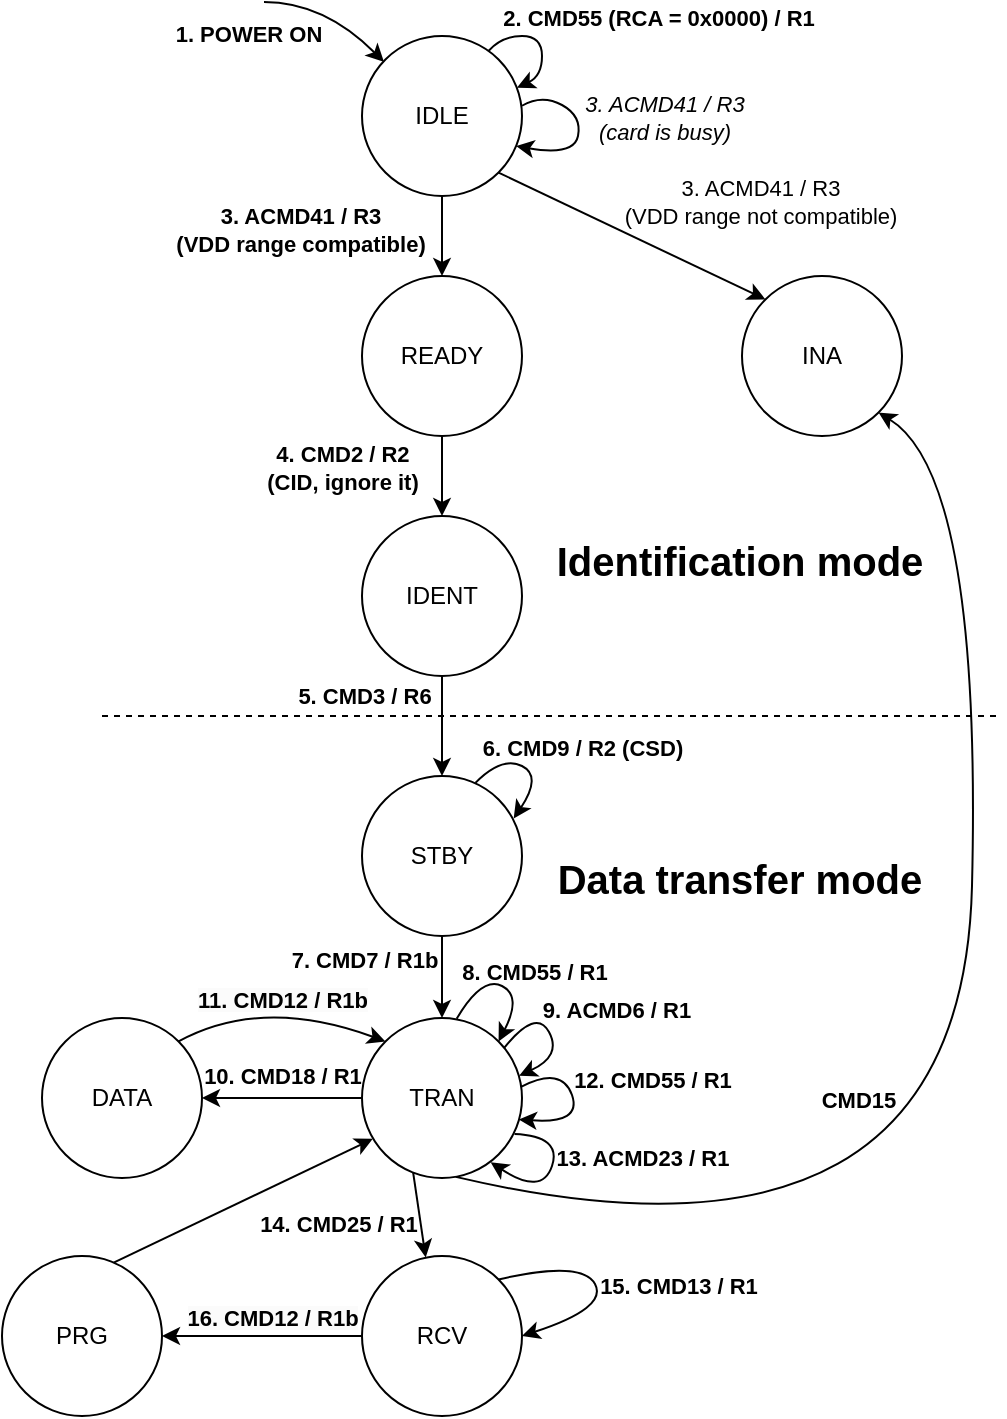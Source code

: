 <mxfile version="21.1.2" type="device">
  <diagram id="7k8M25I1EJLbfj225uPY" name="Страница 1">
    <mxGraphModel dx="446" dy="288" grid="1" gridSize="10" guides="1" tooltips="1" connect="1" arrows="1" fold="1" page="1" pageScale="1" pageWidth="827" pageHeight="1169" math="0" shadow="0">
      <root>
        <mxCell id="0" />
        <mxCell id="1" parent="0" />
        <mxCell id="ZjYZ1jOLjF3a_fjfkov7-1" value="IDLE" style="ellipse;whiteSpace=wrap;html=1;aspect=fixed;" parent="1" vertex="1">
          <mxGeometry x="360" y="80" width="80" height="80" as="geometry" />
        </mxCell>
        <mxCell id="ZjYZ1jOLjF3a_fjfkov7-2" value="" style="curved=1;endArrow=classic;html=1;rounded=0;" parent="1" edge="1">
          <mxGeometry width="50" height="50" relative="1" as="geometry">
            <mxPoint x="311" y="63" as="sourcePoint" />
            <mxPoint x="371" y="93" as="targetPoint" />
            <Array as="points">
              <mxPoint x="341" y="63" />
            </Array>
          </mxGeometry>
        </mxCell>
        <mxCell id="ZjYZ1jOLjF3a_fjfkov7-3" value="&lt;b&gt;1. POWER ON&lt;/b&gt;" style="edgeLabel;html=1;align=center;verticalAlign=middle;resizable=0;points=[];labelBackgroundColor=none;" parent="ZjYZ1jOLjF3a_fjfkov7-2" vertex="1" connectable="0">
          <mxGeometry x="0.084" y="-4" relative="1" as="geometry">
            <mxPoint x="-42" y="6" as="offset" />
          </mxGeometry>
        </mxCell>
        <mxCell id="ZjYZ1jOLjF3a_fjfkov7-10" value="INA" style="ellipse;whiteSpace=wrap;html=1;aspect=fixed;" parent="1" vertex="1">
          <mxGeometry x="550" y="200" width="80" height="80" as="geometry" />
        </mxCell>
        <mxCell id="ZjYZ1jOLjF3a_fjfkov7-11" value="" style="curved=1;endArrow=classic;html=1;rounded=0;entryX=0;entryY=0;entryDx=0;entryDy=0;exitX=1;exitY=1;exitDx=0;exitDy=0;" parent="1" source="ZjYZ1jOLjF3a_fjfkov7-1" target="ZjYZ1jOLjF3a_fjfkov7-10" edge="1">
          <mxGeometry width="50" height="50" relative="1" as="geometry">
            <mxPoint x="396.88" y="183.76" as="sourcePoint" />
            <mxPoint x="292.0" y="240" as="targetPoint" />
            <Array as="points" />
          </mxGeometry>
        </mxCell>
        <mxCell id="ZjYZ1jOLjF3a_fjfkov7-12" value="3. ACMD41 / R3&lt;br&gt;(VDD range not compatible)" style="edgeLabel;html=1;align=center;verticalAlign=middle;resizable=0;points=[];labelBackgroundColor=none;" parent="ZjYZ1jOLjF3a_fjfkov7-11" vertex="1" connectable="0">
          <mxGeometry x="0.664" relative="1" as="geometry">
            <mxPoint x="19" y="-38" as="offset" />
          </mxGeometry>
        </mxCell>
        <mxCell id="ZjYZ1jOLjF3a_fjfkov7-14" value="" style="curved=1;endArrow=classic;html=1;rounded=0;exitX=0.792;exitY=0.092;exitDx=0;exitDy=0;exitPerimeter=0;entryX=0.969;entryY=0.323;entryDx=0;entryDy=0;entryPerimeter=0;" parent="1" source="ZjYZ1jOLjF3a_fjfkov7-1" target="ZjYZ1jOLjF3a_fjfkov7-1" edge="1">
          <mxGeometry width="50" height="50" relative="1" as="geometry">
            <mxPoint x="423.48" y="86.16" as="sourcePoint" />
            <mxPoint x="439" y="110" as="targetPoint" />
            <Array as="points">
              <mxPoint x="430" y="80" />
              <mxPoint x="450" y="80" />
              <mxPoint x="450" y="100" />
            </Array>
          </mxGeometry>
        </mxCell>
        <mxCell id="ZjYZ1jOLjF3a_fjfkov7-16" value="&lt;b style=&quot;&quot;&gt;2. CMD55 (RCA = 0x0000) / R1&lt;/b&gt;" style="edgeLabel;html=1;align=center;verticalAlign=middle;resizable=0;points=[];labelBackgroundColor=none;" parent="ZjYZ1jOLjF3a_fjfkov7-14" vertex="1" connectable="0">
          <mxGeometry x="-0.1" y="-1" relative="1" as="geometry">
            <mxPoint x="59" y="-10" as="offset" />
          </mxGeometry>
        </mxCell>
        <mxCell id="ZjYZ1jOLjF3a_fjfkov7-17" value="" style="curved=1;endArrow=classic;html=1;rounded=0;exitX=1;exitY=0.436;exitDx=0;exitDy=0;exitPerimeter=0;entryX=0.963;entryY=0.688;entryDx=0;entryDy=0;entryPerimeter=0;" parent="1" source="ZjYZ1jOLjF3a_fjfkov7-1" target="ZjYZ1jOLjF3a_fjfkov7-1" edge="1">
          <mxGeometry width="50" height="50" relative="1" as="geometry">
            <mxPoint x="439.36" y="116.36" as="sourcePoint" />
            <mxPoint x="440" y="136" as="targetPoint" />
            <Array as="points">
              <mxPoint x="450" y="109" />
              <mxPoint x="470" y="120" />
              <mxPoint x="466" y="140" />
            </Array>
          </mxGeometry>
        </mxCell>
        <mxCell id="ZjYZ1jOLjF3a_fjfkov7-18" value="&lt;i style=&quot;&quot;&gt;3. ACMD41 / R3&lt;br&gt;(card is busy)&lt;/i&gt;" style="edgeLabel;html=1;align=center;verticalAlign=middle;resizable=0;points=[];labelBackgroundColor=none;" parent="ZjYZ1jOLjF3a_fjfkov7-17" vertex="1" connectable="0">
          <mxGeometry x="-0.1" y="-1" relative="1" as="geometry">
            <mxPoint x="42" y="-3" as="offset" />
          </mxGeometry>
        </mxCell>
        <mxCell id="ZjYZ1jOLjF3a_fjfkov7-19" value="READY" style="ellipse;whiteSpace=wrap;html=1;aspect=fixed;" parent="1" vertex="1">
          <mxGeometry x="360" y="200" width="80" height="80" as="geometry" />
        </mxCell>
        <mxCell id="ZjYZ1jOLjF3a_fjfkov7-20" value="" style="curved=1;endArrow=classic;html=1;rounded=0;exitX=0.5;exitY=1;exitDx=0;exitDy=0;entryX=0.5;entryY=0;entryDx=0;entryDy=0;" parent="1" source="ZjYZ1jOLjF3a_fjfkov7-1" target="ZjYZ1jOLjF3a_fjfkov7-19" edge="1">
          <mxGeometry width="50" height="50" relative="1" as="geometry">
            <mxPoint x="398.96" y="159.64" as="sourcePoint" />
            <mxPoint x="400" y="190" as="targetPoint" />
            <Array as="points" />
          </mxGeometry>
        </mxCell>
        <mxCell id="ZjYZ1jOLjF3a_fjfkov7-21" value="&lt;b style=&quot;&quot;&gt;3. ACMD41 / R3&lt;br&gt;(&lt;/b&gt;&lt;b&gt;VDD range compatible&lt;/b&gt;&lt;b style=&quot;&quot;&gt;)&lt;/b&gt;" style="edgeLabel;html=1;align=center;verticalAlign=middle;resizable=0;points=[];labelBackgroundColor=none;" parent="ZjYZ1jOLjF3a_fjfkov7-20" vertex="1" connectable="0">
          <mxGeometry x="-0.1" y="-1" relative="1" as="geometry">
            <mxPoint x="-70" y="-1" as="offset" />
          </mxGeometry>
        </mxCell>
        <mxCell id="ZjYZ1jOLjF3a_fjfkov7-22" value="IDENT" style="ellipse;whiteSpace=wrap;html=1;aspect=fixed;" parent="1" vertex="1">
          <mxGeometry x="360" y="320" width="80" height="80" as="geometry" />
        </mxCell>
        <mxCell id="ZjYZ1jOLjF3a_fjfkov7-23" value="" style="curved=1;endArrow=classic;html=1;rounded=0;exitX=0.5;exitY=1;exitDx=0;exitDy=0;entryX=0.5;entryY=0;entryDx=0;entryDy=0;" parent="1" edge="1">
          <mxGeometry width="50" height="50" relative="1" as="geometry">
            <mxPoint x="400.0" y="280" as="sourcePoint" />
            <mxPoint x="400.0" y="320" as="targetPoint" />
            <Array as="points" />
          </mxGeometry>
        </mxCell>
        <mxCell id="ZjYZ1jOLjF3a_fjfkov7-24" value="&lt;b style=&quot;&quot;&gt;4. CMD2 / R2&lt;br&gt;(CID, ignore it)&lt;br&gt;&lt;/b&gt;" style="edgeLabel;html=1;align=center;verticalAlign=middle;resizable=0;points=[];labelBackgroundColor=none;" parent="ZjYZ1jOLjF3a_fjfkov7-23" vertex="1" connectable="0">
          <mxGeometry x="-0.1" y="-1" relative="1" as="geometry">
            <mxPoint x="-49" y="-2" as="offset" />
          </mxGeometry>
        </mxCell>
        <mxCell id="ZjYZ1jOLjF3a_fjfkov7-25" value="STBY" style="ellipse;whiteSpace=wrap;html=1;aspect=fixed;" parent="1" vertex="1">
          <mxGeometry x="360" y="450" width="80" height="80" as="geometry" />
        </mxCell>
        <mxCell id="ZjYZ1jOLjF3a_fjfkov7-28" value="" style="endArrow=none;dashed=1;html=1;rounded=0;" parent="1" edge="1">
          <mxGeometry width="50" height="50" relative="1" as="geometry">
            <mxPoint x="230" y="420" as="sourcePoint" />
            <mxPoint x="680" y="420" as="targetPoint" />
          </mxGeometry>
        </mxCell>
        <mxCell id="ZjYZ1jOLjF3a_fjfkov7-29" value="&lt;font style=&quot;font-size: 20px;&quot;&gt;&lt;b&gt;Identification mode&lt;/b&gt;&lt;/font&gt;" style="text;html=1;strokeColor=none;fillColor=none;align=center;verticalAlign=middle;whiteSpace=wrap;rounded=0;labelBackgroundColor=none;" parent="1" vertex="1">
          <mxGeometry x="454" y="327" width="190" height="30" as="geometry" />
        </mxCell>
        <mxCell id="ZjYZ1jOLjF3a_fjfkov7-31" value="&lt;font style=&quot;font-size: 20px;&quot;&gt;&lt;b&gt;Data transfer mode&lt;/b&gt;&lt;/font&gt;" style="text;html=1;strokeColor=none;fillColor=none;align=center;verticalAlign=middle;whiteSpace=wrap;rounded=0;labelBackgroundColor=none;" parent="1" vertex="1">
          <mxGeometry x="454" y="486" width="190" height="30" as="geometry" />
        </mxCell>
        <mxCell id="ZjYZ1jOLjF3a_fjfkov7-32" value="" style="curved=1;endArrow=classic;html=1;rounded=0;exitX=0.5;exitY=1;exitDx=0;exitDy=0;entryX=0.5;entryY=0;entryDx=0;entryDy=0;" parent="1" target="ZjYZ1jOLjF3a_fjfkov7-25" edge="1">
          <mxGeometry width="50" height="50" relative="1" as="geometry">
            <mxPoint x="400.0" y="400" as="sourcePoint" />
            <mxPoint x="400.0" y="440" as="targetPoint" />
            <Array as="points" />
          </mxGeometry>
        </mxCell>
        <mxCell id="ZjYZ1jOLjF3a_fjfkov7-33" value="&lt;b style=&quot;&quot;&gt;5. CMD3 / R6&lt;br&gt;&lt;/b&gt;" style="edgeLabel;html=1;align=center;verticalAlign=middle;resizable=0;points=[];labelBackgroundColor=none;" parent="ZjYZ1jOLjF3a_fjfkov7-32" vertex="1" connectable="0">
          <mxGeometry x="-0.1" y="-1" relative="1" as="geometry">
            <mxPoint x="-38" y="-13" as="offset" />
          </mxGeometry>
        </mxCell>
        <mxCell id="ZjYZ1jOLjF3a_fjfkov7-38" value="TRAN" style="ellipse;whiteSpace=wrap;html=1;aspect=fixed;" parent="1" vertex="1">
          <mxGeometry x="360" y="571" width="80" height="80" as="geometry" />
        </mxCell>
        <mxCell id="ZjYZ1jOLjF3a_fjfkov7-39" value="" style="endArrow=classic;html=1;rounded=0;fontSize=20;entryX=0.5;entryY=0;entryDx=0;entryDy=0;exitX=0.5;exitY=1;exitDx=0;exitDy=0;" parent="1" source="ZjYZ1jOLjF3a_fjfkov7-25" target="ZjYZ1jOLjF3a_fjfkov7-38" edge="1">
          <mxGeometry width="50" height="50" relative="1" as="geometry">
            <mxPoint x="360" y="480" as="sourcePoint" />
            <mxPoint x="410" y="430" as="targetPoint" />
          </mxGeometry>
        </mxCell>
        <mxCell id="ZjYZ1jOLjF3a_fjfkov7-41" value="&lt;span style=&quot;font-size: 11px;&quot;&gt;&lt;b&gt;7. CMD7 / R1b&lt;/b&gt;&lt;/span&gt;" style="edgeLabel;html=1;align=center;verticalAlign=middle;resizable=0;points=[];fontSize=20;labelBackgroundColor=none;" parent="ZjYZ1jOLjF3a_fjfkov7-39" vertex="1" connectable="0">
          <mxGeometry x="0.562" y="1" relative="1" as="geometry">
            <mxPoint x="-40" y="-24" as="offset" />
          </mxGeometry>
        </mxCell>
        <mxCell id="ZjYZ1jOLjF3a_fjfkov7-42" value="" style="curved=1;endArrow=classic;html=1;rounded=0;exitX=0.792;exitY=0.092;exitDx=0;exitDy=0;exitPerimeter=0;entryX=1;entryY=0;entryDx=0;entryDy=0;" parent="1" target="ZjYZ1jOLjF3a_fjfkov7-38" edge="1">
          <mxGeometry width="50" height="50" relative="1" as="geometry">
            <mxPoint x="407.36" y="571.36" as="sourcePoint" />
            <mxPoint x="426.68" y="588.12" as="targetPoint" />
            <Array as="points">
              <mxPoint x="420" y="550" />
              <mxPoint x="440" y="560" />
            </Array>
          </mxGeometry>
        </mxCell>
        <mxCell id="ZjYZ1jOLjF3a_fjfkov7-43" value="&lt;b style=&quot;&quot;&gt;8. CMD55 / R1&lt;/b&gt;" style="edgeLabel;html=1;align=center;verticalAlign=middle;resizable=0;points=[];labelBackgroundColor=none;" parent="ZjYZ1jOLjF3a_fjfkov7-42" vertex="1" connectable="0">
          <mxGeometry x="-0.1" y="-1" relative="1" as="geometry">
            <mxPoint x="19" y="-7" as="offset" />
          </mxGeometry>
        </mxCell>
        <mxCell id="ZjYZ1jOLjF3a_fjfkov7-44" value="" style="curved=1;endArrow=classic;html=1;rounded=0;exitX=0;exitY=0.5;exitDx=0;exitDy=0;entryX=1;entryY=0.5;entryDx=0;entryDy=0;" parent="1" source="ZjYZ1jOLjF3a_fjfkov7-38" target="ZjYZ1jOLjF3a_fjfkov7-50" edge="1">
          <mxGeometry width="50" height="50" relative="1" as="geometry">
            <mxPoint x="403.36" y="668.36" as="sourcePoint" />
            <mxPoint x="417.52" y="686.84" as="targetPoint" />
          </mxGeometry>
        </mxCell>
        <mxCell id="ZjYZ1jOLjF3a_fjfkov7-53" value="&lt;b&gt;10. CMD18 / R1&lt;/b&gt;" style="edgeLabel;html=1;align=center;verticalAlign=middle;resizable=0;points=[];fontSize=11;labelBackgroundColor=none;" parent="ZjYZ1jOLjF3a_fjfkov7-44" vertex="1" connectable="0">
          <mxGeometry x="-0.376" relative="1" as="geometry">
            <mxPoint x="-15" y="-11" as="offset" />
          </mxGeometry>
        </mxCell>
        <mxCell id="ZjYZ1jOLjF3a_fjfkov7-46" value="" style="curved=1;endArrow=classic;html=1;rounded=0;exitX=0.926;exitY=0.237;exitDx=0;exitDy=0;exitPerimeter=0;entryX=0.982;entryY=0.361;entryDx=0;entryDy=0;entryPerimeter=0;" parent="1" target="ZjYZ1jOLjF3a_fjfkov7-38" edge="1">
          <mxGeometry width="50" height="50" relative="1" as="geometry">
            <mxPoint x="431.08" y="585.96" as="sourcePoint" />
            <mxPoint x="440" y="600" as="targetPoint" />
            <Array as="points">
              <mxPoint x="447" y="566" />
              <mxPoint x="460" y="590" />
            </Array>
          </mxGeometry>
        </mxCell>
        <mxCell id="ZjYZ1jOLjF3a_fjfkov7-47" value="&lt;b style=&quot;&quot;&gt;9. ACMD6 / R1&lt;/b&gt;" style="edgeLabel;html=1;align=center;verticalAlign=middle;resizable=0;points=[];labelBackgroundColor=none;" parent="ZjYZ1jOLjF3a_fjfkov7-46" vertex="1" connectable="0">
          <mxGeometry x="-0.1" y="-1" relative="1" as="geometry">
            <mxPoint x="36" y="-8" as="offset" />
          </mxGeometry>
        </mxCell>
        <mxCell id="ZjYZ1jOLjF3a_fjfkov7-50" value="DATA" style="ellipse;whiteSpace=wrap;html=1;aspect=fixed;" parent="1" vertex="1">
          <mxGeometry x="200" y="571" width="80" height="80" as="geometry" />
        </mxCell>
        <mxCell id="ZjYZ1jOLjF3a_fjfkov7-55" value="" style="curved=1;endArrow=classic;html=1;rounded=0;fontSize=11;exitX=1;exitY=0;exitDx=0;exitDy=0;entryX=0;entryY=0;entryDx=0;entryDy=0;" parent="1" source="ZjYZ1jOLjF3a_fjfkov7-50" target="ZjYZ1jOLjF3a_fjfkov7-38" edge="1">
          <mxGeometry width="50" height="50" relative="1" as="geometry">
            <mxPoint x="380" y="620" as="sourcePoint" />
            <mxPoint x="430" y="570" as="targetPoint" />
            <Array as="points">
              <mxPoint x="310" y="560" />
            </Array>
          </mxGeometry>
        </mxCell>
        <mxCell id="H6CsgcQuedB_DsCpskJ9-2" value="&lt;b style=&quot;border-color: var(--border-color); background-color: rgb(251, 251, 251);&quot;&gt;11. CMD12 / R1b&lt;/b&gt;" style="edgeLabel;html=1;align=center;verticalAlign=middle;resizable=0;points=[];" parent="ZjYZ1jOLjF3a_fjfkov7-55" vertex="1" connectable="0">
          <mxGeometry x="-0.299" y="-8" relative="1" as="geometry">
            <mxPoint x="13" y="-9" as="offset" />
          </mxGeometry>
        </mxCell>
        <mxCell id="ZjYZ1jOLjF3a_fjfkov7-60" value="" style="rounded=0;orthogonalLoop=1;jettySize=auto;html=1;fontSize=11;" parent="1" source="ZjYZ1jOLjF3a_fjfkov7-56" target="ZjYZ1jOLjF3a_fjfkov7-59" edge="1">
          <mxGeometry relative="1" as="geometry" />
        </mxCell>
        <mxCell id="H6CsgcQuedB_DsCpskJ9-3" value="&lt;b style=&quot;border-color: var(--border-color); background-color: rgb(251, 251, 251);&quot;&gt;16. CMD12 / R1b&lt;/b&gt;" style="edgeLabel;html=1;align=center;verticalAlign=middle;resizable=0;points=[];rotation=0;" parent="ZjYZ1jOLjF3a_fjfkov7-60" vertex="1" connectable="0">
          <mxGeometry x="0.242" y="-2" relative="1" as="geometry">
            <mxPoint x="17" y="-7" as="offset" />
          </mxGeometry>
        </mxCell>
        <mxCell id="ZjYZ1jOLjF3a_fjfkov7-56" value="RCV" style="ellipse;whiteSpace=wrap;html=1;aspect=fixed;" parent="1" vertex="1">
          <mxGeometry x="360" y="690" width="80" height="80" as="geometry" />
        </mxCell>
        <mxCell id="ZjYZ1jOLjF3a_fjfkov7-57" value="" style="curved=1;endArrow=classic;html=1;rounded=0;exitX=0.32;exitY=0.968;exitDx=0;exitDy=0;entryX=0.398;entryY=0.009;entryDx=0;entryDy=0;entryPerimeter=0;exitPerimeter=0;" parent="1" source="ZjYZ1jOLjF3a_fjfkov7-38" target="ZjYZ1jOLjF3a_fjfkov7-56" edge="1">
          <mxGeometry width="50" height="50" relative="1" as="geometry">
            <mxPoint x="385.76" y="652.84" as="sourcePoint" />
            <mxPoint x="350.0" y="700" as="targetPoint" />
          </mxGeometry>
        </mxCell>
        <mxCell id="ZjYZ1jOLjF3a_fjfkov7-58" value="&lt;b&gt;14. CMD25 / R1&lt;/b&gt;" style="edgeLabel;html=1;align=center;verticalAlign=middle;resizable=0;points=[];fontSize=11;labelBackgroundColor=none;" parent="ZjYZ1jOLjF3a_fjfkov7-57" vertex="1" connectable="0">
          <mxGeometry x="-0.376" relative="1" as="geometry">
            <mxPoint x="-40" y="12" as="offset" />
          </mxGeometry>
        </mxCell>
        <mxCell id="ZjYZ1jOLjF3a_fjfkov7-59" value="PRG" style="ellipse;whiteSpace=wrap;html=1;aspect=fixed;" parent="1" vertex="1">
          <mxGeometry x="180" y="690" width="80" height="80" as="geometry" />
        </mxCell>
        <mxCell id="ZjYZ1jOLjF3a_fjfkov7-61" value="" style="curved=1;endArrow=classic;html=1;rounded=0;fontSize=11;exitX=0.698;exitY=0.041;exitDx=0;exitDy=0;entryX=0.068;entryY=0.755;entryDx=0;entryDy=0;entryPerimeter=0;exitPerimeter=0;" parent="1" source="ZjYZ1jOLjF3a_fjfkov7-59" target="ZjYZ1jOLjF3a_fjfkov7-38" edge="1">
          <mxGeometry width="50" height="50" relative="1" as="geometry">
            <mxPoint x="382.24" y="860" as="sourcePoint" />
            <mxPoint x="294" y="622.36" as="targetPoint" />
          </mxGeometry>
        </mxCell>
        <mxCell id="ZjYZ1jOLjF3a_fjfkov7-62" value="" style="curved=1;endArrow=classic;html=1;rounded=0;fontSize=11;entryX=1;entryY=1;entryDx=0;entryDy=0;exitX=0.586;exitY=0.993;exitDx=0;exitDy=0;exitPerimeter=0;" parent="1" source="ZjYZ1jOLjF3a_fjfkov7-38" target="ZjYZ1jOLjF3a_fjfkov7-10" edge="1">
          <mxGeometry width="50" height="50" relative="1" as="geometry">
            <mxPoint x="410" y="650" as="sourcePoint" />
            <mxPoint x="790.0" y="527" as="targetPoint" />
            <Array as="points">
              <mxPoint x="660" y="710" />
              <mxPoint x="670" y="300" />
            </Array>
          </mxGeometry>
        </mxCell>
        <mxCell id="ZjYZ1jOLjF3a_fjfkov7-63" value="&lt;b&gt;CMD15&lt;/b&gt;" style="edgeLabel;html=1;align=center;verticalAlign=middle;resizable=0;points=[];fontSize=11;" parent="ZjYZ1jOLjF3a_fjfkov7-62" vertex="1" connectable="0">
          <mxGeometry x="0.35" relative="1" as="geometry">
            <mxPoint x="-58" y="135" as="offset" />
          </mxGeometry>
        </mxCell>
        <mxCell id="_k4n5UELKXxglqa8ZC2y-1" value="" style="curved=1;endArrow=classic;html=1;rounded=0;exitX=0.709;exitY=0.043;exitDx=0;exitDy=0;exitPerimeter=0;entryX=0.948;entryY=0.266;entryDx=0;entryDy=0;entryPerimeter=0;" parent="1" source="ZjYZ1jOLjF3a_fjfkov7-25" target="ZjYZ1jOLjF3a_fjfkov7-25" edge="1">
          <mxGeometry width="50" height="50" relative="1" as="geometry">
            <mxPoint x="417.36" y="461.36" as="sourcePoint" />
            <mxPoint x="438" y="473" as="targetPoint" />
            <Array as="points">
              <mxPoint x="430" y="440" />
              <mxPoint x="450" y="450" />
            </Array>
          </mxGeometry>
        </mxCell>
        <mxCell id="_k4n5UELKXxglqa8ZC2y-2" value="&lt;b style=&quot;&quot;&gt;6. CMD9 / R2 (CSD)&lt;/b&gt;" style="edgeLabel;html=1;align=center;verticalAlign=middle;resizable=0;points=[];labelBackgroundColor=none;" parent="_k4n5UELKXxglqa8ZC2y-1" vertex="1" connectable="0">
          <mxGeometry x="-0.1" y="-1" relative="1" as="geometry">
            <mxPoint x="30" y="-10" as="offset" />
          </mxGeometry>
        </mxCell>
        <mxCell id="383gxsGYchbNmXYcQ0lU-1" value="" style="curved=1;endArrow=classic;html=1;rounded=0;exitX=1;exitY=0;exitDx=0;exitDy=0;entryX=1;entryY=0.5;entryDx=0;entryDy=0;" parent="1" source="ZjYZ1jOLjF3a_fjfkov7-56" target="ZjYZ1jOLjF3a_fjfkov7-56" edge="1">
          <mxGeometry width="50" height="50" relative="1" as="geometry">
            <mxPoint x="454.08" y="711.96" as="sourcePoint" />
            <mxPoint x="462" y="726" as="targetPoint" />
            <Array as="points">
              <mxPoint x="470" y="692" />
              <mxPoint x="483" y="716" />
            </Array>
          </mxGeometry>
        </mxCell>
        <mxCell id="383gxsGYchbNmXYcQ0lU-2" value="&lt;b style=&quot;&quot;&gt;15. CMD13 / R1&lt;/b&gt;" style="edgeLabel;html=1;align=center;verticalAlign=middle;resizable=0;points=[];labelBackgroundColor=none;" parent="383gxsGYchbNmXYcQ0lU-1" vertex="1" connectable="0">
          <mxGeometry x="-0.1" y="-1" relative="1" as="geometry">
            <mxPoint x="44" y="4" as="offset" />
          </mxGeometry>
        </mxCell>
        <mxCell id="SnXnKUocGj2prEQRB97x-1" value="" style="curved=1;endArrow=classic;html=1;rounded=0;exitX=0.997;exitY=0.429;exitDx=0;exitDy=0;entryX=0.98;entryY=0.634;entryDx=0;entryDy=0;entryPerimeter=0;exitPerimeter=0;" edge="1" parent="1" source="ZjYZ1jOLjF3a_fjfkov7-38" target="ZjYZ1jOLjF3a_fjfkov7-38">
          <mxGeometry width="50" height="50" relative="1" as="geometry">
            <mxPoint x="460.0" y="615.86" as="sourcePoint" />
            <mxPoint x="480.64" y="627.5" as="targetPoint" />
            <Array as="points">
              <mxPoint x="460" y="595" />
              <mxPoint x="470" y="624" />
            </Array>
          </mxGeometry>
        </mxCell>
        <mxCell id="SnXnKUocGj2prEQRB97x-2" value="&lt;b style=&quot;&quot;&gt;12. CMD55 / R1&lt;/b&gt;" style="edgeLabel;html=1;align=center;verticalAlign=middle;resizable=0;points=[];labelBackgroundColor=none;" vertex="1" connectable="0" parent="SnXnKUocGj2prEQRB97x-1">
          <mxGeometry x="-0.1" y="-1" relative="1" as="geometry">
            <mxPoint x="41" y="-8" as="offset" />
          </mxGeometry>
        </mxCell>
        <mxCell id="SnXnKUocGj2prEQRB97x-3" value="" style="curved=1;endArrow=classic;html=1;rounded=0;exitX=0.953;exitY=0.725;exitDx=0;exitDy=0;exitPerimeter=0;entryX=0.804;entryY=0.901;entryDx=0;entryDy=0;entryPerimeter=0;" edge="1" parent="1" source="ZjYZ1jOLjF3a_fjfkov7-38" target="ZjYZ1jOLjF3a_fjfkov7-38">
          <mxGeometry width="50" height="50" relative="1" as="geometry">
            <mxPoint x="440.0" y="636.96" as="sourcePoint" />
            <mxPoint x="447.92" y="651" as="targetPoint" />
            <Array as="points">
              <mxPoint x="460" y="630" />
              <mxPoint x="450" y="660" />
            </Array>
          </mxGeometry>
        </mxCell>
        <mxCell id="SnXnKUocGj2prEQRB97x-4" value="&lt;b style=&quot;&quot;&gt;13. ACMD23 / R1&lt;/b&gt;" style="edgeLabel;html=1;align=center;verticalAlign=middle;resizable=0;points=[];labelBackgroundColor=none;" vertex="1" connectable="0" parent="SnXnKUocGj2prEQRB97x-3">
          <mxGeometry x="-0.1" y="-1" relative="1" as="geometry">
            <mxPoint x="46" y="-3" as="offset" />
          </mxGeometry>
        </mxCell>
      </root>
    </mxGraphModel>
  </diagram>
</mxfile>
